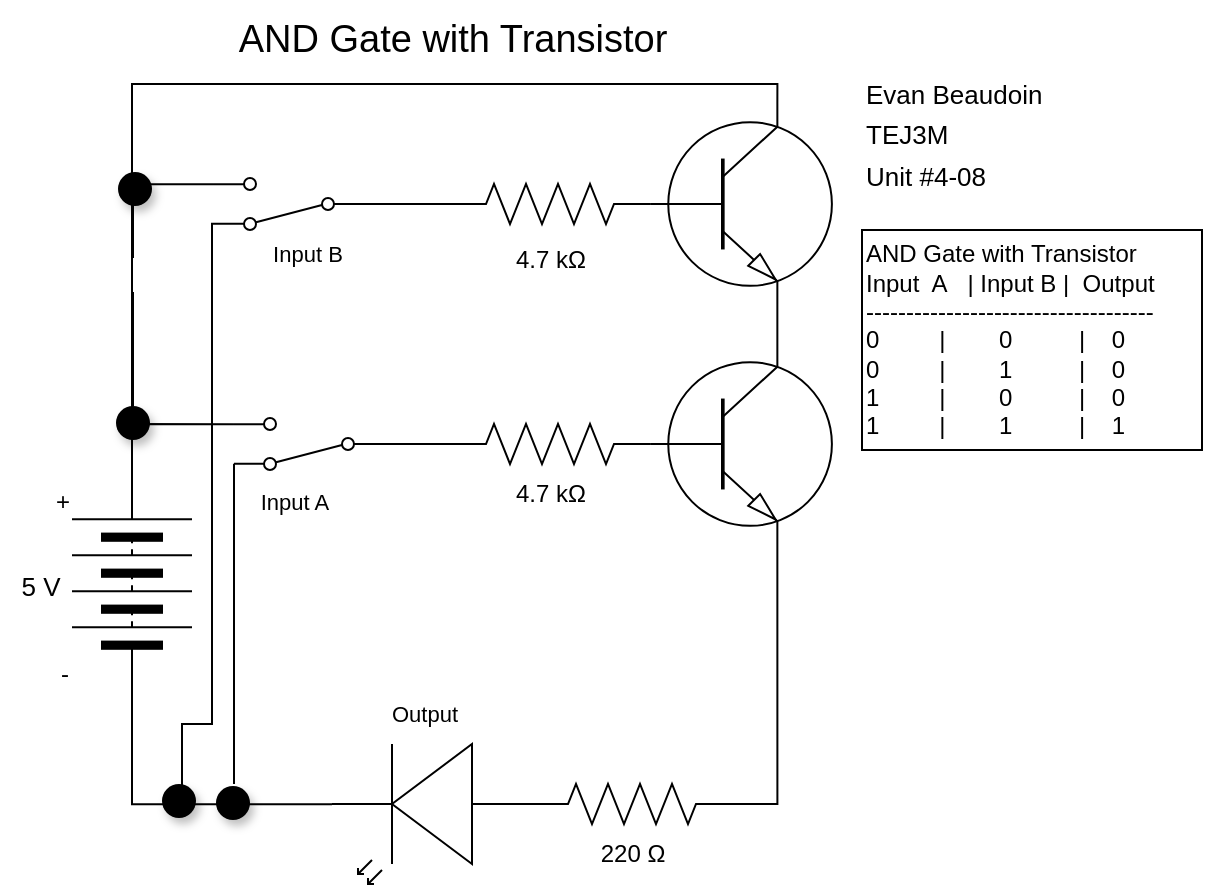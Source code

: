 <mxfile>
    <diagram id="SXSQWtDDFlXcClfjlTUU" name="Page-1">
        <mxGraphModel dx="713" dy="1831" grid="1" gridSize="10" guides="1" tooltips="1" connect="1" arrows="1" fold="1" page="1" pageScale="1" pageWidth="827" pageHeight="1169" math="0" shadow="0">
            <root>
                <mxCell id="0"/>
                <mxCell id="1" parent="0"/>
                <mxCell id="2" style="html=1;exitX=1;exitY=0.5;exitDx=0;exitDy=0;endArrow=none;endFill=0;rounded=0;entryX=1;entryY=0.88;entryDx=0;entryDy=0;" parent="1" source="4" target="13" edge="1">
                    <mxGeometry relative="1" as="geometry">
                        <mxPoint x="160" y="210" as="targetPoint"/>
                        <Array as="points">
                            <mxPoint x="120" y="210"/>
                        </Array>
                    </mxGeometry>
                </mxCell>
                <mxCell id="60" style="edgeStyle=orthogonalEdgeStyle;rounded=0;html=1;exitX=1;exitY=0.5;exitDx=0;exitDy=0;entryX=0.7;entryY=0;entryDx=0;entryDy=0;entryPerimeter=0;endArrow=none;endFill=0;" parent="1" source="4" target="52" edge="1">
                    <mxGeometry relative="1" as="geometry"/>
                </mxCell>
                <mxCell id="4" value="" style="pointerEvents=1;verticalLabelPosition=bottom;shadow=0;dashed=0;align=center;html=1;verticalAlign=top;shape=mxgraph.electrical.miscellaneous.batteryStack;rotation=-90;" parent="1" vertex="1">
                    <mxGeometry x="70" y="260" width="100" height="60" as="geometry"/>
                </mxCell>
                <mxCell id="5" value="+" style="text;html=1;align=center;verticalAlign=middle;resizable=0;points=[];autosize=1;strokeColor=none;fillColor=none;" parent="1" vertex="1">
                    <mxGeometry x="70" y="234" width="30" height="30" as="geometry"/>
                </mxCell>
                <mxCell id="6" value="-" style="text;html=1;align=center;verticalAlign=middle;resizable=0;points=[];autosize=1;strokeColor=none;fillColor=none;" parent="1" vertex="1">
                    <mxGeometry x="71" y="320" width="30" height="30" as="geometry"/>
                </mxCell>
                <mxCell id="47" style="edgeStyle=orthogonalEdgeStyle;rounded=0;html=1;exitX=1;exitY=0.57;exitDx=0;exitDy=0;exitPerimeter=0;entryX=0;entryY=0.5;entryDx=0;entryDy=0;endArrow=none;endFill=0;" parent="1" source="7" target="4" edge="1">
                    <mxGeometry relative="1" as="geometry"/>
                </mxCell>
                <mxCell id="7" value="" style="verticalLabelPosition=bottom;shadow=0;dashed=0;align=center;html=1;verticalAlign=top;shape=mxgraph.electrical.opto_electronics.led_2;pointerEvents=1;fontFamily=Helvetica;fontSize=11;fontColor=default;rotation=-180;" parent="1" vertex="1">
                    <mxGeometry x="220" y="370" width="100" height="70" as="geometry"/>
                </mxCell>
                <mxCell id="8" value="Output" style="text;html=1;align=center;verticalAlign=middle;resizable=0;points=[];autosize=1;strokeColor=none;fillColor=none;fontSize=11;fontFamily=Helvetica;fontColor=default;" parent="1" vertex="1">
                    <mxGeometry x="236" y="340" width="60" height="30" as="geometry"/>
                </mxCell>
                <mxCell id="9" value="&lt;font style=&quot;font-size: 13px;&quot;&gt;Evan Beaudoin&lt;br style=&quot;&quot;&gt;TEJ3M&lt;br&gt;Unit #4-08&lt;/font&gt;" style="text;html=1;align=left;verticalAlign=middle;resizable=0;points=[];autosize=1;strokeColor=none;fillColor=none;fontSize=17;fontFamily=Helvetica;fontColor=default;" parent="1" vertex="1">
                    <mxGeometry x="485" y="30" width="110" height="70" as="geometry"/>
                </mxCell>
                <mxCell id="10" value="4.7 kΩ" style="text;html=1;align=center;verticalAlign=middle;resizable=0;points=[];autosize=1;strokeColor=none;fillColor=none;" parent="1" vertex="1">
                    <mxGeometry x="299" y="230" width="60" height="30" as="geometry"/>
                </mxCell>
                <mxCell id="12" style="edgeStyle=none;rounded=0;html=1;exitX=1;exitY=0.12;exitDx=0;exitDy=0;endArrow=none;endFill=0;" parent="1" source="13" edge="1">
                    <mxGeometry relative="1" as="geometry">
                        <mxPoint x="171" y="390" as="targetPoint"/>
                    </mxGeometry>
                </mxCell>
                <mxCell id="42" style="edgeStyle=orthogonalEdgeStyle;rounded=0;html=1;exitX=0;exitY=0.5;exitDx=0;exitDy=0;endArrow=none;endFill=0;" parent="1" source="13" edge="1">
                    <mxGeometry relative="1" as="geometry">
                        <mxPoint x="280" y="220" as="targetPoint"/>
                    </mxGeometry>
                </mxCell>
                <mxCell id="13" value="" style="shape=mxgraph.electrical.electro-mechanical.twoWaySwitch;aspect=fixed;elSwitchState=2;rotation=-180;" parent="1" vertex="1">
                    <mxGeometry x="171" y="207" width="75" height="26" as="geometry"/>
                </mxCell>
                <mxCell id="14" value="AND Gate with Transistor&lt;br&gt;Input&amp;nbsp; A&amp;nbsp; &amp;nbsp;| Input B |&amp;nbsp; Output&lt;br&gt;------------------------------------&lt;br&gt;0&amp;nbsp; &amp;nbsp; &amp;nbsp; &amp;nbsp; &amp;nbsp;|&amp;nbsp; &amp;nbsp; &amp;nbsp; &amp;nbsp; 0&amp;nbsp; &amp;nbsp; &amp;nbsp; &amp;nbsp; &amp;nbsp; |&amp;nbsp; &amp;nbsp; 0&lt;br&gt;0&amp;nbsp; &amp;nbsp; &amp;nbsp; &amp;nbsp; &amp;nbsp;|&amp;nbsp; &amp;nbsp; &amp;nbsp; &amp;nbsp; 1&amp;nbsp; &amp;nbsp; &amp;nbsp; &amp;nbsp; &amp;nbsp; |&amp;nbsp; &amp;nbsp; 0&lt;br&gt;1&amp;nbsp; &amp;nbsp; &amp;nbsp; &amp;nbsp; &amp;nbsp;|&amp;nbsp; &amp;nbsp; &amp;nbsp; &amp;nbsp; 0&amp;nbsp; &amp;nbsp; &amp;nbsp; &amp;nbsp; &amp;nbsp; |&amp;nbsp; &amp;nbsp; 0&lt;br&gt;1&amp;nbsp; &amp;nbsp; &amp;nbsp; &amp;nbsp; &amp;nbsp;|&amp;nbsp; &amp;nbsp; &amp;nbsp; &amp;nbsp; 1&amp;nbsp; &amp;nbsp; &amp;nbsp; &amp;nbsp; &amp;nbsp; |&amp;nbsp; &amp;nbsp; 1" style="text;html=1;align=left;verticalAlign=middle;resizable=0;points=[];autosize=1;strokeColor=default;fillColor=none;" parent="1" vertex="1">
                    <mxGeometry x="485" y="113" width="170" height="110" as="geometry"/>
                </mxCell>
                <mxCell id="15" value="" style="pointerEvents=1;verticalLabelPosition=bottom;shadow=0;dashed=0;align=center;html=1;verticalAlign=top;shape=mxgraph.electrical.resistors.resistor_2;fontFamily=Helvetica;fontSize=11;fontColor=default;rotation=0;" parent="1" vertex="1">
                    <mxGeometry x="279" y="210" width="100" height="20" as="geometry"/>
                </mxCell>
                <mxCell id="46" style="edgeStyle=orthogonalEdgeStyle;rounded=0;html=1;exitX=0.7;exitY=1;exitDx=0;exitDy=0;exitPerimeter=0;entryX=1;entryY=0.5;entryDx=0;entryDy=0;entryPerimeter=0;endArrow=none;endFill=0;" parent="1" source="18" target="32" edge="1">
                    <mxGeometry relative="1" as="geometry"/>
                </mxCell>
                <mxCell id="18" value="" style="verticalLabelPosition=bottom;shadow=0;dashed=0;align=center;html=1;verticalAlign=top;shape=mxgraph.electrical.transistors.npn_transistor_1;" parent="1" vertex="1">
                    <mxGeometry x="377" y="170" width="95" height="100" as="geometry"/>
                </mxCell>
                <mxCell id="20" value="220 Ω" style="text;html=1;align=center;verticalAlign=middle;resizable=0;points=[];autosize=1;strokeColor=none;fillColor=none;" parent="1" vertex="1">
                    <mxGeometry x="340" y="410" width="60" height="30" as="geometry"/>
                </mxCell>
                <mxCell id="22" value="AND Gate with Transistor" style="text;html=1;align=center;verticalAlign=middle;resizable=0;points=[];autosize=1;strokeColor=none;fillColor=none;fontSize=19;" parent="1" vertex="1">
                    <mxGeometry x="160" y="-2" width="240" height="40" as="geometry"/>
                </mxCell>
                <mxCell id="30" value="Input A" style="text;html=1;align=center;verticalAlign=middle;resizable=0;points=[];autosize=1;strokeColor=none;fillColor=none;fontSize=11;fontFamily=Helvetica;fontColor=default;" parent="1" vertex="1">
                    <mxGeometry x="171" y="234" width="60" height="30" as="geometry"/>
                </mxCell>
                <mxCell id="32" value="" style="pointerEvents=1;verticalLabelPosition=bottom;shadow=0;dashed=0;align=center;html=1;verticalAlign=top;shape=mxgraph.electrical.resistors.resistor_2;fontFamily=Helvetica;fontSize=11;fontColor=default;rotation=0;" parent="1" vertex="1">
                    <mxGeometry x="320" y="390" width="100" height="20" as="geometry"/>
                </mxCell>
                <mxCell id="33" value="5 V" style="text;html=1;align=center;verticalAlign=middle;resizable=0;points=[];autosize=1;strokeColor=none;fillColor=none;fontSize=13;" parent="1" vertex="1">
                    <mxGeometry x="54" y="276" width="40" height="30" as="geometry"/>
                </mxCell>
                <mxCell id="37" value="" style="ellipse;whiteSpace=wrap;html=1;aspect=fixed;fontFamily=Helvetica;fontSize=11;fillColor=#000000;fontColor=#ffffff;strokeColor=none;fillStyle=solid;shadow=1;" parent="1" vertex="1">
                    <mxGeometry x="162" y="391" width="17" height="17" as="geometry"/>
                </mxCell>
                <mxCell id="49" style="edgeStyle=orthogonalEdgeStyle;rounded=0;html=1;entryX=0.5;entryY=1;entryDx=0;entryDy=0;endArrow=none;endFill=0;" parent="1" source="38" edge="1">
                    <mxGeometry relative="1" as="geometry">
                        <mxPoint x="120.5" y="144" as="targetPoint"/>
                    </mxGeometry>
                </mxCell>
                <mxCell id="38" value="" style="ellipse;whiteSpace=wrap;html=1;aspect=fixed;fontFamily=Helvetica;fontSize=11;fillColor=#000000;fontColor=#ffffff;strokeColor=none;fillStyle=solid;shadow=1;" parent="1" vertex="1">
                    <mxGeometry x="112" y="201" width="17" height="17" as="geometry"/>
                </mxCell>
                <mxCell id="56" style="edgeStyle=orthogonalEdgeStyle;rounded=0;html=1;entryX=1;entryY=0.88;entryDx=0;entryDy=0;endArrow=none;endFill=0;" parent="1" target="48" edge="1">
                    <mxGeometry relative="1" as="geometry">
                        <mxPoint x="120.5" y="127" as="sourcePoint"/>
                        <Array as="points">
                            <mxPoint x="121" y="90"/>
                        </Array>
                    </mxGeometry>
                </mxCell>
                <mxCell id="55" style="edgeStyle=orthogonalEdgeStyle;rounded=0;html=1;exitX=0;exitY=0.5;exitDx=0;exitDy=0;endArrow=none;endFill=0;" parent="1" source="48" target="54" edge="1">
                    <mxGeometry relative="1" as="geometry"/>
                </mxCell>
                <mxCell id="57" style="edgeStyle=orthogonalEdgeStyle;rounded=0;html=1;exitX=1;exitY=0.12;exitDx=0;exitDy=0;endArrow=none;endFill=0;" parent="1" source="48" edge="1">
                    <mxGeometry relative="1" as="geometry">
                        <mxPoint x="145" y="400" as="targetPoint"/>
                        <Array as="points">
                            <mxPoint x="160" y="110"/>
                            <mxPoint x="160" y="360"/>
                            <mxPoint x="145" y="360"/>
                        </Array>
                    </mxGeometry>
                </mxCell>
                <mxCell id="48" value="" style="shape=mxgraph.electrical.electro-mechanical.twoWaySwitch;aspect=fixed;elSwitchState=2;rotation=-180;" parent="1" vertex="1">
                    <mxGeometry x="161" y="87" width="75" height="26" as="geometry"/>
                </mxCell>
                <mxCell id="53" style="edgeStyle=orthogonalEdgeStyle;rounded=0;html=1;exitX=0.7;exitY=1;exitDx=0;exitDy=0;exitPerimeter=0;entryX=0.7;entryY=0;entryDx=0;entryDy=0;entryPerimeter=0;endArrow=none;endFill=0;" parent="1" source="52" target="18" edge="1">
                    <mxGeometry relative="1" as="geometry"/>
                </mxCell>
                <mxCell id="52" value="" style="verticalLabelPosition=bottom;shadow=0;dashed=0;align=center;html=1;verticalAlign=top;shape=mxgraph.electrical.transistors.npn_transistor_1;" parent="1" vertex="1">
                    <mxGeometry x="377" y="50" width="95" height="100" as="geometry"/>
                </mxCell>
                <mxCell id="54" value="" style="pointerEvents=1;verticalLabelPosition=bottom;shadow=0;dashed=0;align=center;html=1;verticalAlign=top;shape=mxgraph.electrical.resistors.resistor_2;fontFamily=Helvetica;fontSize=11;fontColor=default;rotation=0;" parent="1" vertex="1">
                    <mxGeometry x="279" y="90" width="100" height="20" as="geometry"/>
                </mxCell>
                <mxCell id="58" value="" style="ellipse;whiteSpace=wrap;html=1;aspect=fixed;fontFamily=Helvetica;fontSize=11;fillColor=#000000;fontColor=#ffffff;strokeColor=none;fillStyle=solid;shadow=1;" parent="1" vertex="1">
                    <mxGeometry x="135" y="390" width="17" height="17" as="geometry"/>
                </mxCell>
                <mxCell id="59" value="4.7 kΩ" style="text;html=1;align=center;verticalAlign=middle;resizable=0;points=[];autosize=1;strokeColor=none;fillColor=none;" parent="1" vertex="1">
                    <mxGeometry x="299" y="113" width="60" height="30" as="geometry"/>
                </mxCell>
                <mxCell id="35" value="" style="ellipse;whiteSpace=wrap;html=1;aspect=fixed;fontFamily=Helvetica;fontSize=11;fillColor=#000000;fontColor=#ffffff;strokeColor=none;fillStyle=solid;shadow=1;" parent="1" vertex="1">
                    <mxGeometry x="113" y="84" width="17" height="17" as="geometry"/>
                </mxCell>
                <mxCell id="63" value="Input B&amp;nbsp;" style="text;html=1;align=center;verticalAlign=middle;resizable=0;points=[];autosize=1;strokeColor=none;fillColor=none;fontSize=11;fontFamily=Helvetica;fontColor=default;" parent="1" vertex="1">
                    <mxGeometry x="179" y="110" width="60" height="30" as="geometry"/>
                </mxCell>
            </root>
        </mxGraphModel>
    </diagram>
</mxfile>